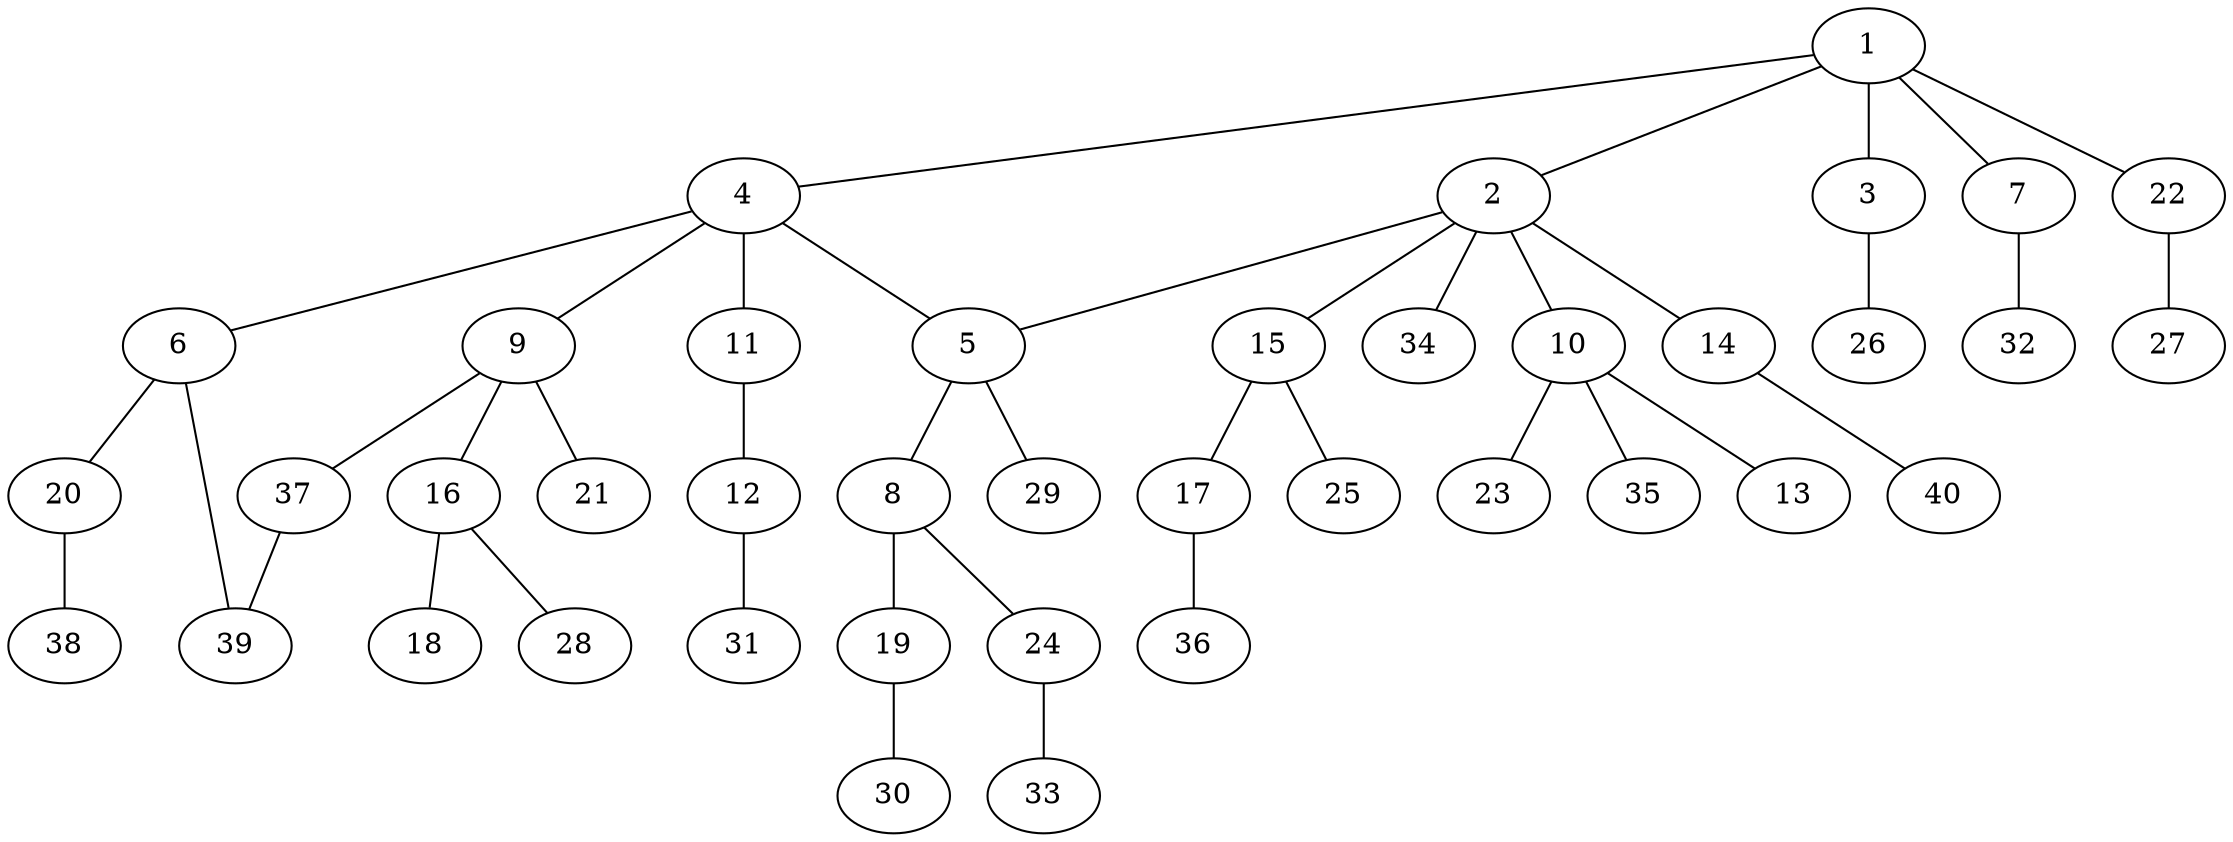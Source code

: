 graph graphname {1--2
1--3
1--4
1--7
1--22
2--5
2--10
2--14
2--15
2--34
3--26
4--5
4--6
4--9
4--11
5--8
5--29
6--20
6--39
7--32
8--19
8--24
9--16
9--21
9--37
10--13
10--23
10--35
11--12
12--31
14--40
15--17
15--25
16--18
16--28
17--36
19--30
20--38
22--27
24--33
37--39
}
